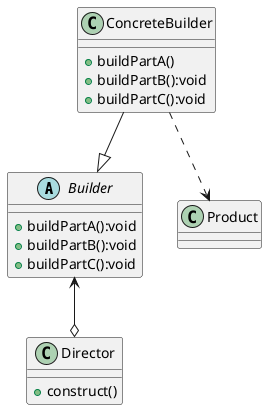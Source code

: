 @startuml
abstract Builder{
    + buildPartA():void
    +buildPartB():void
    +buildPartC():void
}
class Director{
    + construct()
}
class ConcreteBuilder{
        + buildPartA()
        +buildPartB():void
        +buildPartC():void
}
class Product



ConcreteBuilder ..>Product

ConcreteBuilder--|>Builder

Builder<--o Director

@enduml

